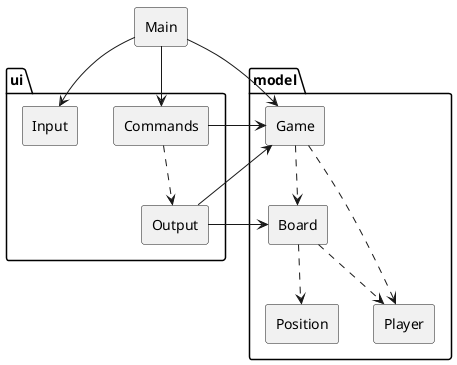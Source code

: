 @startuml

skinparam componentStyle rectangle

[Main]

package ui {
  [Input]
  [Commands] ..> [Output]
}

package model {
  [Game] ..> [Board]
  [Board] ..> [Player]
  [Board] ..> [Position]
  [Game] ..> [Player]
}







'[Main] -[hidden]- ui
'ui -[hidden]- model




' Relações de Acoplamento
[Main] --> [Input]
[Main] --> [Commands]
[Main] --> [Game]
[Commands] -> [Game]
[Output] -up-> [Game]
[Output] -> [Board]


@enduml